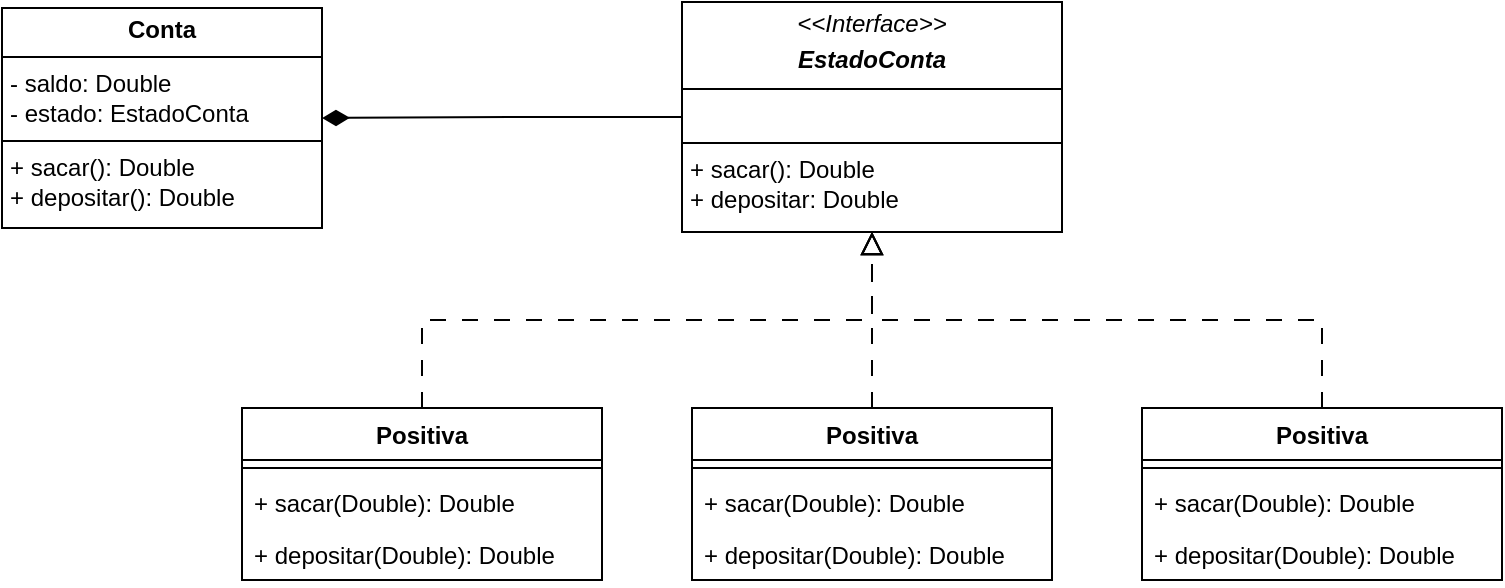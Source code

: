 <mxfile version="26.1.3">
  <diagram name="Página-1" id="kK7zA9v3M5f6hUAuU9-i">
    <mxGraphModel dx="1050" dy="557" grid="1" gridSize="10" guides="1" tooltips="1" connect="1" arrows="1" fold="1" page="1" pageScale="1" pageWidth="1169" pageHeight="827" math="0" shadow="0">
      <root>
        <mxCell id="0" />
        <mxCell id="1" parent="0" />
        <mxCell id="ZGo0--Xaz3DLLrgZmowV-1" value="&lt;p style=&quot;margin:0px;margin-top:4px;text-align:center;&quot;&gt;&lt;b&gt;Conta&lt;/b&gt;&lt;/p&gt;&lt;hr size=&quot;1&quot; style=&quot;border-style:solid;&quot;&gt;&lt;p style=&quot;margin:0px;margin-left:4px;&quot;&gt;- saldo: Double&lt;/p&gt;&lt;p style=&quot;margin:0px;margin-left:4px;&quot;&gt;- estado: EstadoConta&lt;/p&gt;&lt;hr size=&quot;1&quot; style=&quot;border-style:solid;&quot;&gt;&lt;p style=&quot;margin:0px;margin-left:4px;&quot;&gt;+ sacar(): Double&lt;/p&gt;&lt;p style=&quot;margin:0px;margin-left:4px;&quot;&gt;+ depositar(): Double&lt;/p&gt;" style="verticalAlign=top;align=left;overflow=fill;html=1;whiteSpace=wrap;" vertex="1" parent="1">
          <mxGeometry x="130" y="80" width="160" height="110" as="geometry" />
        </mxCell>
        <mxCell id="ZGo0--Xaz3DLLrgZmowV-4" style="edgeStyle=orthogonalEdgeStyle;rounded=0;orthogonalLoop=1;jettySize=auto;html=1;exitX=0;exitY=0.5;exitDx=0;exitDy=0;entryX=1;entryY=0.5;entryDx=0;entryDy=0;endArrow=diamondThin;endFill=1;endSize=11;" edge="1" parent="1" source="ZGo0--Xaz3DLLrgZmowV-3" target="ZGo0--Xaz3DLLrgZmowV-1">
          <mxGeometry relative="1" as="geometry" />
        </mxCell>
        <mxCell id="ZGo0--Xaz3DLLrgZmowV-3" value="&lt;p style=&quot;margin:0px;margin-top:4px;text-align:center;&quot;&gt;&lt;i&gt;&amp;lt;&amp;lt;Interface&amp;gt;&amp;gt;&lt;/i&gt;&lt;/p&gt;&lt;p style=&quot;margin:0px;margin-top:4px;text-align:center;&quot;&gt;&lt;b&gt;&lt;i&gt;EstadoConta&lt;/i&gt;&lt;/b&gt;&lt;/p&gt;&lt;hr size=&quot;1&quot; style=&quot;border-style:solid;&quot;&gt;&lt;p style=&quot;margin:0px;margin-left:4px;&quot;&gt;&lt;br&gt;&lt;/p&gt;&lt;hr size=&quot;1&quot; style=&quot;border-style:solid;&quot;&gt;&lt;p style=&quot;margin:0px;margin-left:4px;&quot;&gt;+ sacar(): Double&lt;br&gt;+ depositar: Double&lt;/p&gt;" style="verticalAlign=top;align=left;overflow=fill;html=1;whiteSpace=wrap;" vertex="1" parent="1">
          <mxGeometry x="470" y="77" width="190" height="115" as="geometry" />
        </mxCell>
        <mxCell id="ZGo0--Xaz3DLLrgZmowV-9" style="edgeStyle=orthogonalEdgeStyle;rounded=0;orthogonalLoop=1;jettySize=auto;html=1;exitX=0.5;exitY=0;exitDx=0;exitDy=0;entryX=0.5;entryY=1;entryDx=0;entryDy=0;dashed=1;dashPattern=8 8;endArrow=block;endFill=0;endSize=9;" edge="1" parent="1" source="ZGo0--Xaz3DLLrgZmowV-17" target="ZGo0--Xaz3DLLrgZmowV-3">
          <mxGeometry relative="1" as="geometry">
            <mxPoint x="565" y="290" as="sourcePoint" />
          </mxGeometry>
        </mxCell>
        <mxCell id="ZGo0--Xaz3DLLrgZmowV-10" style="edgeStyle=orthogonalEdgeStyle;rounded=0;orthogonalLoop=1;jettySize=auto;html=1;exitX=0.5;exitY=0;exitDx=0;exitDy=0;entryX=0.5;entryY=1;entryDx=0;entryDy=0;dashed=1;dashPattern=8 8;endArrow=block;endFill=0;endSize=9;" edge="1" parent="1" source="ZGo0--Xaz3DLLrgZmowV-21" target="ZGo0--Xaz3DLLrgZmowV-3">
          <mxGeometry relative="1" as="geometry">
            <mxPoint x="590" y="210" as="targetPoint" />
            <mxPoint x="790" y="290" as="sourcePoint" />
          </mxGeometry>
        </mxCell>
        <mxCell id="ZGo0--Xaz3DLLrgZmowV-8" style="edgeStyle=orthogonalEdgeStyle;rounded=0;orthogonalLoop=1;jettySize=auto;html=1;exitX=0.5;exitY=0;exitDx=0;exitDy=0;entryX=0.5;entryY=1;entryDx=0;entryDy=0;dashed=1;dashPattern=8 8;endArrow=block;endFill=0;endSize=9;" edge="1" parent="1" source="ZGo0--Xaz3DLLrgZmowV-11" target="ZGo0--Xaz3DLLrgZmowV-3">
          <mxGeometry relative="1" as="geometry">
            <mxPoint x="340" y="290" as="sourcePoint" />
          </mxGeometry>
        </mxCell>
        <mxCell id="ZGo0--Xaz3DLLrgZmowV-11" value="Positiva" style="swimlane;fontStyle=1;align=center;verticalAlign=top;childLayout=stackLayout;horizontal=1;startSize=26;horizontalStack=0;resizeParent=1;resizeParentMax=0;resizeLast=0;collapsible=1;marginBottom=0;whiteSpace=wrap;html=1;" vertex="1" parent="1">
          <mxGeometry x="250" y="280" width="180" height="86" as="geometry" />
        </mxCell>
        <mxCell id="ZGo0--Xaz3DLLrgZmowV-13" value="" style="line;strokeWidth=1;fillColor=none;align=left;verticalAlign=middle;spacingTop=-1;spacingLeft=3;spacingRight=3;rotatable=0;labelPosition=right;points=[];portConstraint=eastwest;strokeColor=inherit;" vertex="1" parent="ZGo0--Xaz3DLLrgZmowV-11">
          <mxGeometry y="26" width="180" height="8" as="geometry" />
        </mxCell>
        <mxCell id="ZGo0--Xaz3DLLrgZmowV-14" value="+ sacar(Double): Double" style="text;strokeColor=none;fillColor=none;align=left;verticalAlign=top;spacingLeft=4;spacingRight=4;overflow=hidden;rotatable=0;points=[[0,0.5],[1,0.5]];portConstraint=eastwest;whiteSpace=wrap;html=1;" vertex="1" parent="ZGo0--Xaz3DLLrgZmowV-11">
          <mxGeometry y="34" width="180" height="26" as="geometry" />
        </mxCell>
        <mxCell id="ZGo0--Xaz3DLLrgZmowV-16" value="+ depositar(Double): Double" style="text;strokeColor=none;fillColor=none;align=left;verticalAlign=top;spacingLeft=4;spacingRight=4;overflow=hidden;rotatable=0;points=[[0,0.5],[1,0.5]];portConstraint=eastwest;whiteSpace=wrap;html=1;" vertex="1" parent="ZGo0--Xaz3DLLrgZmowV-11">
          <mxGeometry y="60" width="180" height="26" as="geometry" />
        </mxCell>
        <mxCell id="ZGo0--Xaz3DLLrgZmowV-17" value="Positiva" style="swimlane;fontStyle=1;align=center;verticalAlign=top;childLayout=stackLayout;horizontal=1;startSize=26;horizontalStack=0;resizeParent=1;resizeParentMax=0;resizeLast=0;collapsible=1;marginBottom=0;whiteSpace=wrap;html=1;" vertex="1" parent="1">
          <mxGeometry x="475" y="280" width="180" height="86" as="geometry" />
        </mxCell>
        <mxCell id="ZGo0--Xaz3DLLrgZmowV-18" value="" style="line;strokeWidth=1;fillColor=none;align=left;verticalAlign=middle;spacingTop=-1;spacingLeft=3;spacingRight=3;rotatable=0;labelPosition=right;points=[];portConstraint=eastwest;strokeColor=inherit;" vertex="1" parent="ZGo0--Xaz3DLLrgZmowV-17">
          <mxGeometry y="26" width="180" height="8" as="geometry" />
        </mxCell>
        <mxCell id="ZGo0--Xaz3DLLrgZmowV-19" value="+ sacar(Double): Double" style="text;strokeColor=none;fillColor=none;align=left;verticalAlign=top;spacingLeft=4;spacingRight=4;overflow=hidden;rotatable=0;points=[[0,0.5],[1,0.5]];portConstraint=eastwest;whiteSpace=wrap;html=1;" vertex="1" parent="ZGo0--Xaz3DLLrgZmowV-17">
          <mxGeometry y="34" width="180" height="26" as="geometry" />
        </mxCell>
        <mxCell id="ZGo0--Xaz3DLLrgZmowV-20" value="+ depositar(Double): Double" style="text;strokeColor=none;fillColor=none;align=left;verticalAlign=top;spacingLeft=4;spacingRight=4;overflow=hidden;rotatable=0;points=[[0,0.5],[1,0.5]];portConstraint=eastwest;whiteSpace=wrap;html=1;" vertex="1" parent="ZGo0--Xaz3DLLrgZmowV-17">
          <mxGeometry y="60" width="180" height="26" as="geometry" />
        </mxCell>
        <mxCell id="ZGo0--Xaz3DLLrgZmowV-21" value="Positiva" style="swimlane;fontStyle=1;align=center;verticalAlign=top;childLayout=stackLayout;horizontal=1;startSize=26;horizontalStack=0;resizeParent=1;resizeParentMax=0;resizeLast=0;collapsible=1;marginBottom=0;whiteSpace=wrap;html=1;" vertex="1" parent="1">
          <mxGeometry x="700" y="280" width="180" height="86" as="geometry" />
        </mxCell>
        <mxCell id="ZGo0--Xaz3DLLrgZmowV-22" value="" style="line;strokeWidth=1;fillColor=none;align=left;verticalAlign=middle;spacingTop=-1;spacingLeft=3;spacingRight=3;rotatable=0;labelPosition=right;points=[];portConstraint=eastwest;strokeColor=inherit;" vertex="1" parent="ZGo0--Xaz3DLLrgZmowV-21">
          <mxGeometry y="26" width="180" height="8" as="geometry" />
        </mxCell>
        <mxCell id="ZGo0--Xaz3DLLrgZmowV-23" value="+ sacar(Double): Double" style="text;strokeColor=none;fillColor=none;align=left;verticalAlign=top;spacingLeft=4;spacingRight=4;overflow=hidden;rotatable=0;points=[[0,0.5],[1,0.5]];portConstraint=eastwest;whiteSpace=wrap;html=1;" vertex="1" parent="ZGo0--Xaz3DLLrgZmowV-21">
          <mxGeometry y="34" width="180" height="26" as="geometry" />
        </mxCell>
        <mxCell id="ZGo0--Xaz3DLLrgZmowV-24" value="+ depositar(Double): Double" style="text;strokeColor=none;fillColor=none;align=left;verticalAlign=top;spacingLeft=4;spacingRight=4;overflow=hidden;rotatable=0;points=[[0,0.5],[1,0.5]];portConstraint=eastwest;whiteSpace=wrap;html=1;" vertex="1" parent="ZGo0--Xaz3DLLrgZmowV-21">
          <mxGeometry y="60" width="180" height="26" as="geometry" />
        </mxCell>
      </root>
    </mxGraphModel>
  </diagram>
</mxfile>
